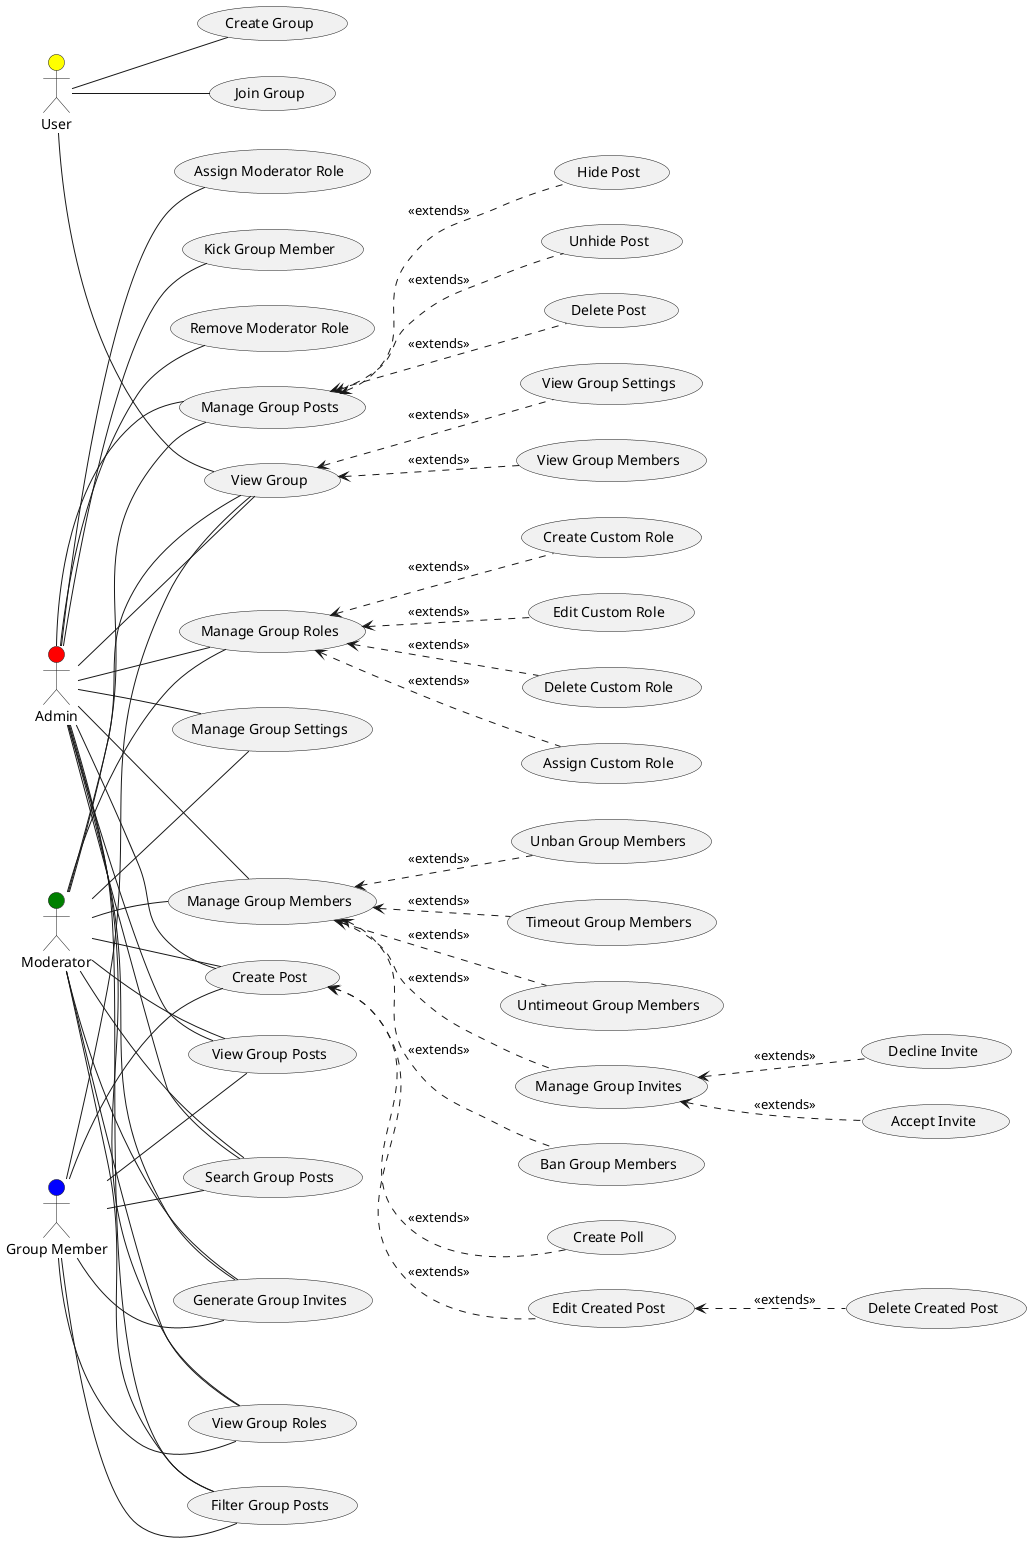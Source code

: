 @startuml UseCase Diagram

left to right direction

actor User #Yellow
actor Admin #Red
actor "Group Member" as GroupMember #Blue
actor Moderator #Green

User -- (Create Group)
User -- (Join Group)
User -- (View Group)

(View Group) <.. (View Group Members) : <<extends>>
(View Group) <.. (View Group Settings) : <<extends>>

Admin -- (Manage Group Settings)
Admin -- (Manage Group Members)
Admin -- (Manage Group Posts)
Admin -- (Manage Group Roles)
Admin -- (Kick Group Member)
Admin -- (Remove Moderator Role)
Admin -- (Assign Moderator Role)

Admin -- (Create Post)
Admin -- (Generate Group Invites)
Admin -- (View Group Posts)
Admin -- (View Group Roles)
Admin -- (Filter Group Posts)
Admin -- (Search Group Posts)
Admin -- (View Group)

Moderator -- (Manage Group Settings)
Moderator -- (Manage Group Members)
Moderator -- (Manage Group Posts)
Moderator -- (Manage Group Roles)

Moderator -- (Create Post)
Moderator -- (Generate Group Invites)
Moderator -- (View Group Posts)
Moderator -- (View Group Roles)
Moderator -- (Filter Group Posts)
Moderator -- (Search Group Posts)
Moderator -- (View Group)

(Manage Group Members) <.. (Manage Group Invites) : <<extends>>
(Manage Group Members) <.. (Ban Group Members) : <<extends>>
(Manage Group Members) <.. (Unban Group Members) : <<extends>>
(Manage Group Members) <.. (Timeout Group Members) : <<extends>>
(Manage Group Members) <.. (Untimeout Group Members) : <<extends>>

(Manage Group Invites) <.. (Accept Invite) : <<extends>>
(Manage Group Invites) <.. (Decline Invite) : <<extends>>

(Manage Group Roles) <.. (Create Custom Role) : <<extends>>
(Manage Group Roles) <.. (Edit Custom Role) : <<extends>>
(Manage Group Roles) <.. (Delete Custom Role) : <<extends>>
(Manage Group Roles) <.. (Assign Custom Role) : <<extends>>

(Manage Group Posts) <.. (Delete Post) : <<extends>>
(Manage Group Posts) <.. (Hide Post) : <<extends>>
(Manage Group Posts) <.. (Unhide Post) : <<extends>>

GroupMember -- (Create Post)
GroupMember -- (Generate Group Invites)
GroupMember -- (View Group Posts)
GroupMember -- (View Group Roles)
GroupMember -- (Filter Group Posts)
GroupMember -- (Search Group Posts)
GroupMember -- (View Group)

(Create Post) <.. (Create Poll) : <<extends>>
(Create Post) <.. (Edit Created Post) : <<extends>>
(Edit Created Post) <.. (Delete Created Post) : <<extends>>


@enduml

